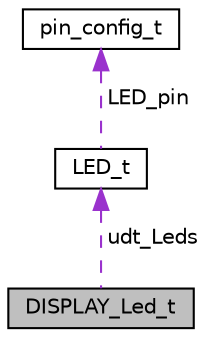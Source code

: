 digraph "DISPLAY_Led_t"
{
 // LATEX_PDF_SIZE
  edge [fontname="Helvetica",fontsize="10",labelfontname="Helvetica",labelfontsize="10"];
  node [fontname="Helvetica",fontsize="10",shape=record];
  Node1 [label="DISPLAY_Led_t",height=0.2,width=0.4,color="black", fillcolor="grey75", style="filled", fontcolor="black",tooltip=" "];
  Node2 -> Node1 [dir="back",color="darkorchid3",fontsize="10",style="dashed",label=" udt_Leds" ,fontname="Helvetica"];
  Node2 [label="LED_t",height=0.2,width=0.4,color="black", fillcolor="white", style="filled",URL="$structLED__t.html",tooltip=" "];
  Node3 -> Node2 [dir="back",color="darkorchid3",fontsize="10",style="dashed",label=" LED_pin" ,fontname="Helvetica"];
  Node3 [label="pin_config_t",height=0.2,width=0.4,color="black", fillcolor="white", style="filled",URL="$structpin__config__t.html",tooltip=" "];
}
